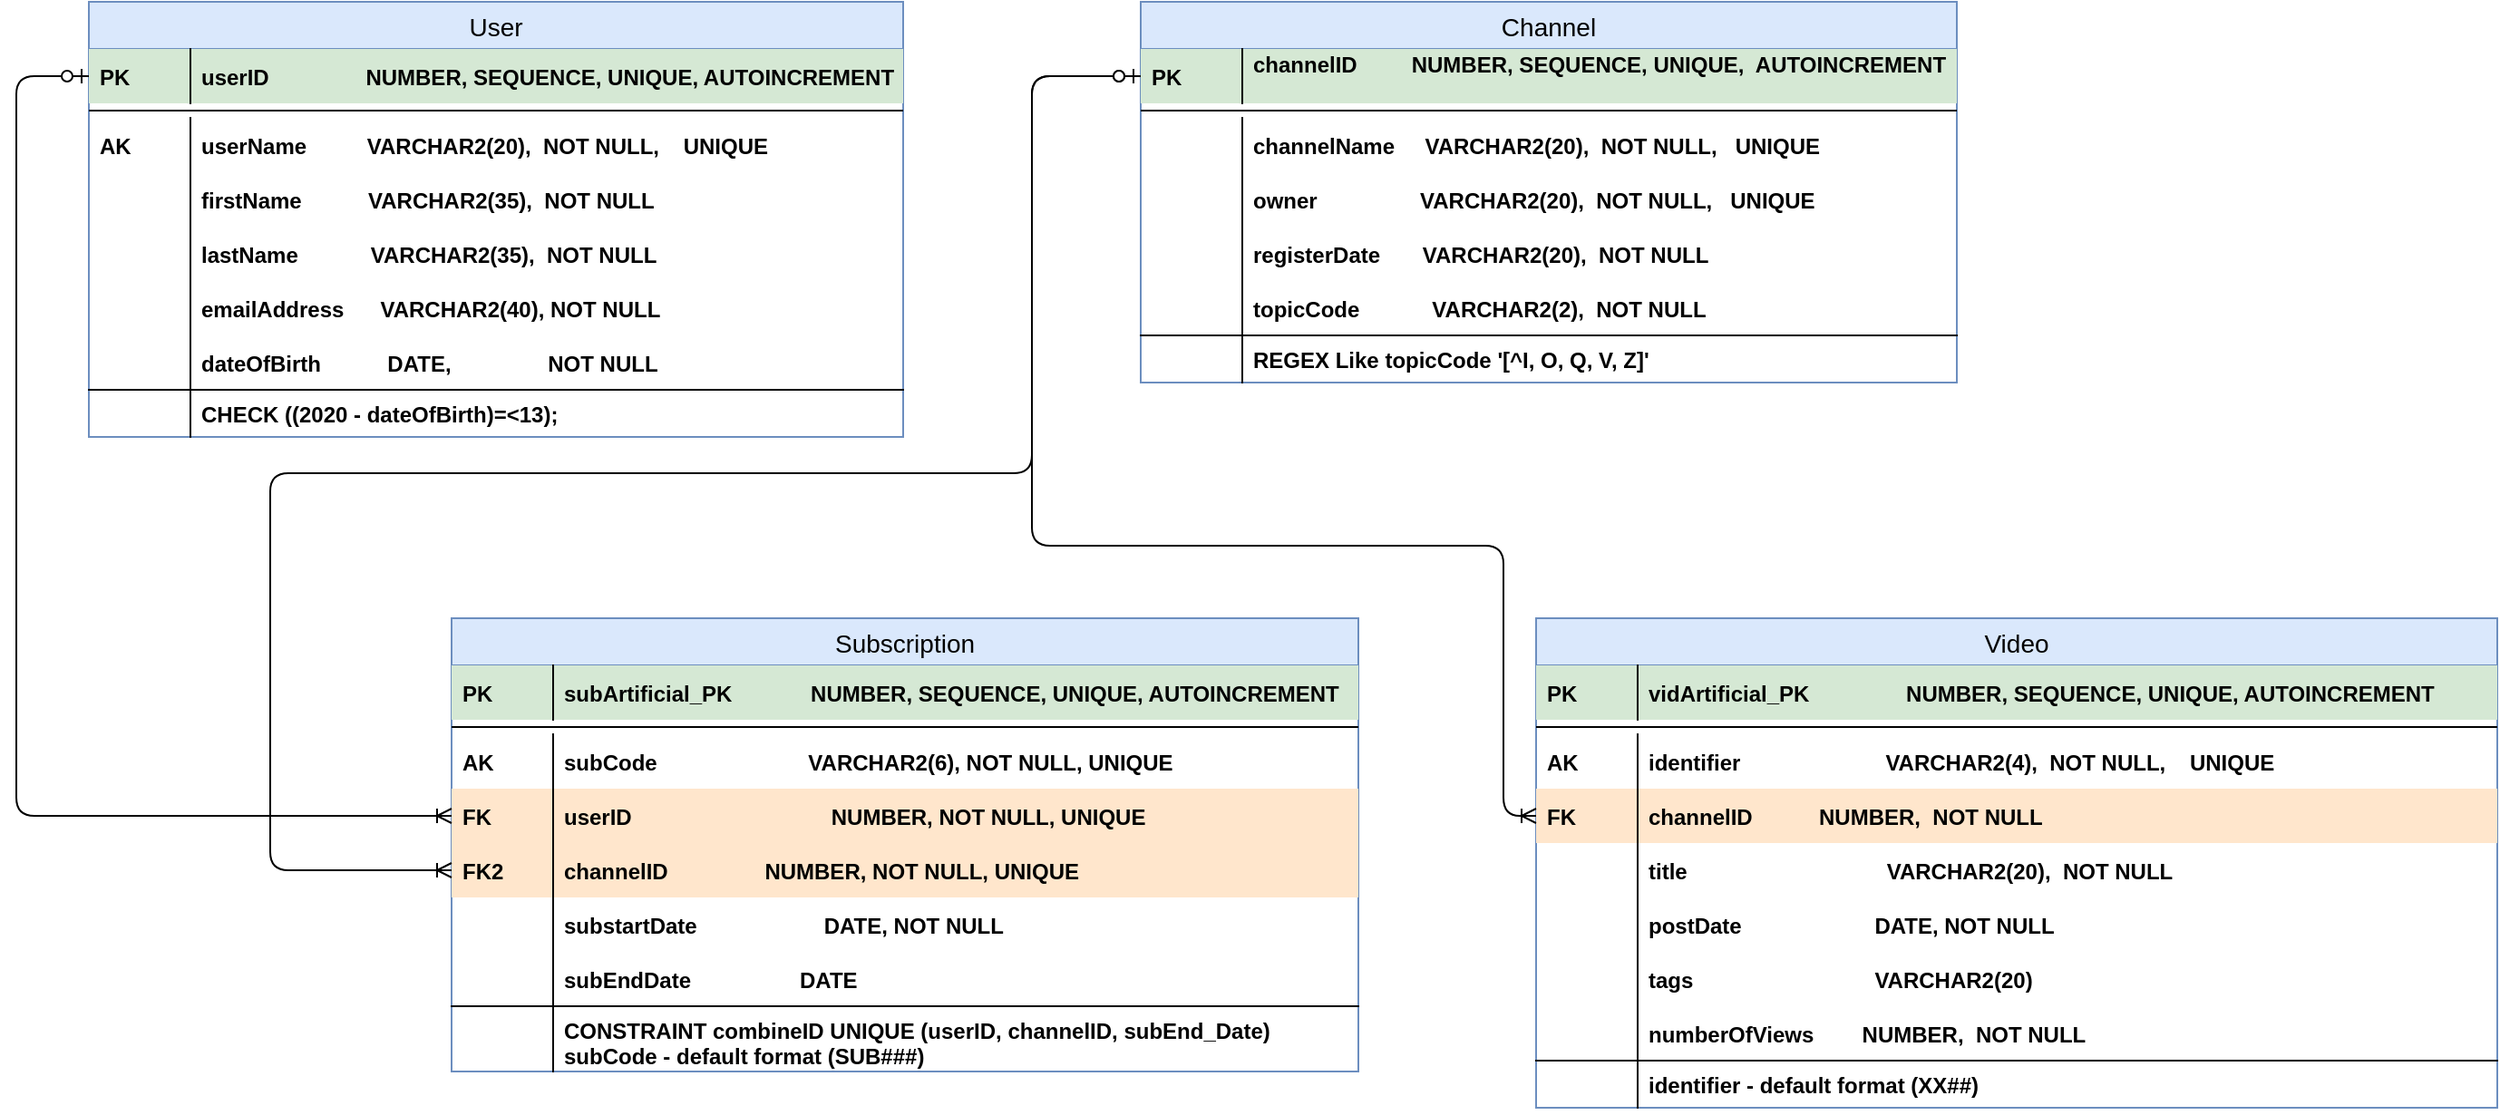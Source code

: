<mxfile version="12.8.5" type="device"><diagram id="q_vnOrbHAmZrCNIXpxuR" name="Page-1"><mxGraphModel dx="1185" dy="662" grid="1" gridSize="10" guides="1" tooltips="1" connect="1" arrows="1" fold="1" page="1" pageScale="1" pageWidth="827" pageHeight="1169" math="0" shadow="0"><root><mxCell id="0"/><mxCell id="1" parent="0"/><mxCell id="9b01zTWXtY2fiXE_m2nn-1" value="User" style="swimlane;fontStyle=0;childLayout=stackLayout;horizontal=1;startSize=26;fillColor=#dae8fc;horizontalStack=0;resizeParent=1;resizeParentMax=0;resizeLast=0;collapsible=1;marginBottom=0;swimlaneFillColor=#ffffff;align=center;fontSize=14;strokeColor=#6c8ebf;" parent="1" vertex="1"><mxGeometry x="130" y="220" width="449" height="240" as="geometry"/></mxCell><mxCell id="9b01zTWXtY2fiXE_m2nn-2" value="userID                NUMBER, SEQUENCE, UNIQUE, AUTOINCREMENT" style="shape=partialRectangle;top=0;left=0;right=0;bottom=0;align=left;verticalAlign=middle;fillColor=#d5e8d4;spacingLeft=60;spacingRight=4;overflow=hidden;rotatable=0;points=[[0,0.5],[1,0.5]];portConstraint=eastwest;dropTarget=0;fontStyle=1;fontSize=12;strokeColor=#82b366;" parent="9b01zTWXtY2fiXE_m2nn-1" vertex="1"><mxGeometry y="26" width="449" height="30" as="geometry"/></mxCell><mxCell id="9b01zTWXtY2fiXE_m2nn-3" value="PK" style="shape=partialRectangle;fontStyle=1;top=0;left=0;bottom=0;fillColor=none;align=left;verticalAlign=middle;spacingLeft=4;spacingRight=4;overflow=hidden;rotatable=0;points=[];portConstraint=eastwest;part=1;fontSize=12;" parent="9b01zTWXtY2fiXE_m2nn-2" vertex="1" connectable="0"><mxGeometry width="56" height="30" as="geometry"/></mxCell><mxCell id="9b01zTWXtY2fiXE_m2nn-4" value="" style="line;strokeWidth=1;fillColor=none;align=left;verticalAlign=middle;spacingTop=-1;spacingLeft=3;spacingRight=3;rotatable=0;labelPosition=right;points=[];portConstraint=eastwest;fontSize=12;" parent="9b01zTWXtY2fiXE_m2nn-1" vertex="1"><mxGeometry y="56" width="449" height="8" as="geometry"/></mxCell><mxCell id="9b01zTWXtY2fiXE_m2nn-5" value="userName          VARCHAR2(20),  NOT NULL,    UNIQUE      " style="shape=partialRectangle;top=0;left=0;right=0;bottom=0;align=left;verticalAlign=middle;fillColor=none;spacingLeft=60;spacingRight=4;overflow=hidden;rotatable=0;points=[[0,0.5],[1,0.5]];portConstraint=eastwest;dropTarget=0;fontStyle=1;fontSize=12;" parent="9b01zTWXtY2fiXE_m2nn-1" vertex="1"><mxGeometry y="64" width="449" height="30" as="geometry"/></mxCell><mxCell id="9b01zTWXtY2fiXE_m2nn-6" value="AK" style="shape=partialRectangle;fontStyle=1;top=0;left=0;bottom=0;fillColor=none;align=left;verticalAlign=middle;spacingLeft=4;spacingRight=4;overflow=hidden;rotatable=0;points=[];portConstraint=eastwest;part=1;fontSize=12;" parent="9b01zTWXtY2fiXE_m2nn-5" vertex="1" connectable="0"><mxGeometry width="56" height="30" as="geometry"/></mxCell><mxCell id="9b01zTWXtY2fiXE_m2nn-7" value="firstName           VARCHAR2(35),  NOT NULL " style="shape=partialRectangle;top=0;left=0;right=0;bottom=0;align=left;verticalAlign=middle;fillColor=none;spacingLeft=60;spacingRight=4;overflow=hidden;rotatable=0;points=[[0,0.5],[1,0.5]];portConstraint=eastwest;dropTarget=0;fontStyle=1;fontSize=12;" parent="9b01zTWXtY2fiXE_m2nn-1" vertex="1"><mxGeometry y="94" width="449" height="30" as="geometry"/></mxCell><mxCell id="9b01zTWXtY2fiXE_m2nn-8" value="" style="shape=partialRectangle;fontStyle=1;top=0;left=0;bottom=0;fillColor=none;align=left;verticalAlign=middle;spacingLeft=4;spacingRight=4;overflow=hidden;rotatable=0;points=[];portConstraint=eastwest;part=1;fontSize=12;" parent="9b01zTWXtY2fiXE_m2nn-7" vertex="1" connectable="0"><mxGeometry width="56" height="30" as="geometry"/></mxCell><mxCell id="9b01zTWXtY2fiXE_m2nn-9" value="lastName            VARCHAR2(35),  NOT NULL " style="shape=partialRectangle;top=0;left=0;right=0;bottom=0;align=left;verticalAlign=middle;fillColor=none;spacingLeft=60;spacingRight=4;overflow=hidden;rotatable=0;points=[[0,0.5],[1,0.5]];portConstraint=eastwest;dropTarget=0;fontStyle=1;fontSize=12;" parent="9b01zTWXtY2fiXE_m2nn-1" vertex="1"><mxGeometry y="124" width="449" height="30" as="geometry"/></mxCell><mxCell id="9b01zTWXtY2fiXE_m2nn-10" value="" style="shape=partialRectangle;fontStyle=1;top=0;left=0;bottom=0;fillColor=none;align=left;verticalAlign=middle;spacingLeft=4;spacingRight=4;overflow=hidden;rotatable=0;points=[];portConstraint=eastwest;part=1;fontSize=12;" parent="9b01zTWXtY2fiXE_m2nn-9" vertex="1" connectable="0"><mxGeometry width="56" height="30" as="geometry"/></mxCell><mxCell id="9b01zTWXtY2fiXE_m2nn-11" value="emailAddress      VARCHAR2(40), NOT NULL" style="shape=partialRectangle;top=0;left=0;right=0;bottom=0;align=left;verticalAlign=middle;fillColor=none;spacingLeft=60;spacingRight=4;overflow=hidden;rotatable=0;points=[[0,0.5],[1,0.5]];portConstraint=eastwest;dropTarget=0;fontStyle=1;fontSize=12;" parent="9b01zTWXtY2fiXE_m2nn-1" vertex="1"><mxGeometry y="154" width="449" height="30" as="geometry"/></mxCell><mxCell id="9b01zTWXtY2fiXE_m2nn-12" value="" style="shape=partialRectangle;fontStyle=1;top=0;left=0;bottom=0;fillColor=none;align=left;verticalAlign=middle;spacingLeft=4;spacingRight=4;overflow=hidden;rotatable=0;points=[];portConstraint=eastwest;part=1;fontSize=12;" parent="9b01zTWXtY2fiXE_m2nn-11" vertex="1" connectable="0"><mxGeometry width="56" height="30" as="geometry"/></mxCell><mxCell id="9b01zTWXtY2fiXE_m2nn-13" value="dateOfBirth           DATE,                NOT NULL" style="shape=partialRectangle;top=0;left=0;right=0;bottom=1;align=left;verticalAlign=middle;fillColor=none;spacingLeft=60;spacingRight=4;overflow=hidden;rotatable=0;points=[[0,0.5],[1,0.5]];portConstraint=eastwest;dropTarget=0;fontStyle=1;fontSize=12;" parent="9b01zTWXtY2fiXE_m2nn-1" vertex="1"><mxGeometry y="184" width="449" height="30" as="geometry"/></mxCell><mxCell id="9b01zTWXtY2fiXE_m2nn-14" value="" style="shape=partialRectangle;fontStyle=1;top=0;left=0;bottom=0;fillColor=none;align=left;verticalAlign=middle;spacingLeft=4;spacingRight=4;overflow=hidden;rotatable=0;points=[];portConstraint=eastwest;part=1;fontSize=12;" parent="9b01zTWXtY2fiXE_m2nn-13" vertex="1" connectable="0"><mxGeometry width="56" height="30" as="geometry"/></mxCell><mxCell id="9b01zTWXtY2fiXE_m2nn-15" value="CHECK ((2020 - dateOfBirth)=&lt;13);" style="shape=partialRectangle;top=0;left=0;right=0;bottom=0;align=left;verticalAlign=top;fillColor=none;spacingLeft=60;spacingRight=4;overflow=hidden;rotatable=0;points=[[0,0.5],[1,0.5]];portConstraint=eastwest;dropTarget=0;fontSize=12;fontStyle=1" parent="9b01zTWXtY2fiXE_m2nn-1" vertex="1"><mxGeometry y="214" width="449" height="26" as="geometry"/></mxCell><mxCell id="9b01zTWXtY2fiXE_m2nn-16" value="" style="shape=partialRectangle;top=0;left=0;bottom=0;fillColor=none;align=left;verticalAlign=top;spacingLeft=4;spacingRight=4;overflow=hidden;rotatable=0;points=[];portConstraint=eastwest;part=1;fontSize=12;" parent="9b01zTWXtY2fiXE_m2nn-15" vertex="1" connectable="0"><mxGeometry width="56" height="26" as="geometry"/></mxCell><mxCell id="9b01zTWXtY2fiXE_m2nn-17" value="Subscription" style="swimlane;fontStyle=0;childLayout=stackLayout;horizontal=1;startSize=26;fillColor=#dae8fc;horizontalStack=0;resizeParent=1;resizeParentMax=0;resizeLast=0;collapsible=1;marginBottom=0;swimlaneFillColor=#ffffff;align=center;fontSize=14;strokeColor=#6c8ebf;" parent="1" vertex="1"><mxGeometry x="330" y="560" width="500" height="250" as="geometry"/></mxCell><mxCell id="9b01zTWXtY2fiXE_m2nn-18" value="subArtificial_PK             NUMBER, SEQUENCE, UNIQUE, AUTOINCREMENT" style="shape=partialRectangle;top=0;left=0;right=0;bottom=0;align=left;verticalAlign=middle;fillColor=#d5e8d4;spacingLeft=60;spacingRight=4;overflow=hidden;rotatable=0;points=[[0,0.5],[1,0.5]];portConstraint=eastwest;dropTarget=0;fontStyle=1;fontSize=12;strokeColor=#82b366;" parent="9b01zTWXtY2fiXE_m2nn-17" vertex="1"><mxGeometry y="26" width="500" height="30" as="geometry"/></mxCell><mxCell id="9b01zTWXtY2fiXE_m2nn-19" value="PK" style="shape=partialRectangle;fontStyle=1;top=0;left=0;bottom=0;fillColor=none;align=left;verticalAlign=middle;spacingLeft=4;spacingRight=4;overflow=hidden;rotatable=0;points=[];portConstraint=eastwest;part=1;fontSize=12;" parent="9b01zTWXtY2fiXE_m2nn-18" vertex="1" connectable="0"><mxGeometry width="56" height="30" as="geometry"/></mxCell><mxCell id="9b01zTWXtY2fiXE_m2nn-20" value="" style="line;strokeWidth=1;fillColor=none;align=left;verticalAlign=middle;spacingTop=-1;spacingLeft=3;spacingRight=3;rotatable=0;labelPosition=right;points=[];portConstraint=eastwest;fontSize=12;" parent="9b01zTWXtY2fiXE_m2nn-17" vertex="1"><mxGeometry y="56" width="500" height="8" as="geometry"/></mxCell><mxCell id="9b01zTWXtY2fiXE_m2nn-21" value="subCode                         VARCHAR2(6), NOT NULL, UNIQUE" style="shape=partialRectangle;top=0;left=0;right=0;bottom=0;align=left;verticalAlign=middle;fillColor=none;spacingLeft=60;spacingRight=4;overflow=hidden;rotatable=0;points=[[0,0.5],[1,0.5]];portConstraint=eastwest;dropTarget=0;fontStyle=1;fontSize=12;" parent="9b01zTWXtY2fiXE_m2nn-17" vertex="1"><mxGeometry y="64" width="500" height="30" as="geometry"/></mxCell><mxCell id="9b01zTWXtY2fiXE_m2nn-22" value="AK" style="shape=partialRectangle;fontStyle=1;top=0;left=0;bottom=0;fillColor=none;align=left;verticalAlign=middle;spacingLeft=4;spacingRight=4;overflow=hidden;rotatable=0;points=[];portConstraint=eastwest;part=1;fontSize=12;" parent="9b01zTWXtY2fiXE_m2nn-21" vertex="1" connectable="0"><mxGeometry width="56" height="30" as="geometry"/></mxCell><mxCell id="9b01zTWXtY2fiXE_m2nn-23" value="userID                                 NUMBER, NOT NULL, UNIQUE" style="shape=partialRectangle;top=0;left=0;right=0;bottom=0;align=left;verticalAlign=middle;fillColor=#ffe6cc;spacingLeft=60;spacingRight=4;overflow=hidden;rotatable=0;points=[[0,0.5],[1,0.5]];portConstraint=eastwest;dropTarget=0;fontStyle=1;fontSize=12;strokeColor=#d79b00;" parent="9b01zTWXtY2fiXE_m2nn-17" vertex="1"><mxGeometry y="94" width="500" height="30" as="geometry"/></mxCell><mxCell id="9b01zTWXtY2fiXE_m2nn-24" value="FK" style="shape=partialRectangle;fontStyle=1;top=0;left=0;bottom=0;fillColor=none;align=left;verticalAlign=middle;spacingLeft=4;spacingRight=4;overflow=hidden;rotatable=0;points=[];portConstraint=eastwest;part=1;fontSize=12;" parent="9b01zTWXtY2fiXE_m2nn-23" vertex="1" connectable="0"><mxGeometry width="56" height="30" as="geometry"/></mxCell><mxCell id="9b01zTWXtY2fiXE_m2nn-25" value="channelID                NUMBER, NOT NULL, UNIQUE" style="shape=partialRectangle;top=0;left=0;right=0;bottom=0;align=left;verticalAlign=middle;fillColor=#ffe6cc;spacingLeft=60;spacingRight=4;overflow=hidden;rotatable=0;points=[[0,0.5],[1,0.5]];portConstraint=eastwest;dropTarget=0;fontStyle=1;fontSize=12;strokeColor=#d79b00;" parent="9b01zTWXtY2fiXE_m2nn-17" vertex="1"><mxGeometry y="124" width="500" height="30" as="geometry"/></mxCell><mxCell id="9b01zTWXtY2fiXE_m2nn-26" value="FK2" style="shape=partialRectangle;fontStyle=1;top=0;left=0;bottom=0;fillColor=none;align=left;verticalAlign=middle;spacingLeft=4;spacingRight=4;overflow=hidden;rotatable=0;points=[];portConstraint=eastwest;part=1;fontSize=12;" parent="9b01zTWXtY2fiXE_m2nn-25" vertex="1" connectable="0"><mxGeometry width="56" height="30" as="geometry"/></mxCell><mxCell id="9b01zTWXtY2fiXE_m2nn-27" value="substartDate                     DATE, NOT NULL" style="shape=partialRectangle;top=0;left=0;right=0;bottom=0;align=left;verticalAlign=middle;fillColor=none;spacingLeft=60;spacingRight=4;overflow=hidden;rotatable=0;points=[[0,0.5],[1,0.5]];portConstraint=eastwest;dropTarget=0;fontStyle=1;fontSize=12;" parent="9b01zTWXtY2fiXE_m2nn-17" vertex="1"><mxGeometry y="154" width="500" height="30" as="geometry"/></mxCell><mxCell id="9b01zTWXtY2fiXE_m2nn-28" value="" style="shape=partialRectangle;fontStyle=1;top=0;left=0;bottom=0;fillColor=none;align=left;verticalAlign=middle;spacingLeft=4;spacingRight=4;overflow=hidden;rotatable=0;points=[];portConstraint=eastwest;part=1;fontSize=12;" parent="9b01zTWXtY2fiXE_m2nn-27" vertex="1" connectable="0"><mxGeometry width="56" height="30" as="geometry"/></mxCell><mxCell id="9b01zTWXtY2fiXE_m2nn-29" value="subEndDate                  DATE" style="shape=partialRectangle;top=0;left=0;right=0;bottom=1;align=left;verticalAlign=middle;fillColor=none;spacingLeft=60;spacingRight=4;overflow=hidden;rotatable=0;points=[[0,0.5],[1,0.5]];portConstraint=eastwest;dropTarget=0;fontStyle=1;fontSize=12;" parent="9b01zTWXtY2fiXE_m2nn-17" vertex="1"><mxGeometry y="184" width="500" height="30" as="geometry"/></mxCell><mxCell id="9b01zTWXtY2fiXE_m2nn-30" value="" style="shape=partialRectangle;fontStyle=1;top=0;left=0;bottom=0;fillColor=none;align=left;verticalAlign=middle;spacingLeft=4;spacingRight=4;overflow=hidden;rotatable=0;points=[];portConstraint=eastwest;part=1;fontSize=12;" parent="9b01zTWXtY2fiXE_m2nn-29" vertex="1" connectable="0"><mxGeometry width="56" height="30" as="geometry"/></mxCell><mxCell id="9b01zTWXtY2fiXE_m2nn-31" value="CONSTRAINT combineID UNIQUE (userID, channelID, subEnd_Date)&#10;subCode - default format (SUB###)&#10;" style="shape=partialRectangle;top=0;left=0;right=0;bottom=0;align=left;verticalAlign=top;fillColor=none;spacingLeft=60;spacingRight=4;overflow=hidden;rotatable=0;points=[[0,0.5],[1,0.5]];portConstraint=eastwest;dropTarget=0;fontSize=12;fontStyle=1" parent="9b01zTWXtY2fiXE_m2nn-17" vertex="1"><mxGeometry y="214" width="500" height="36" as="geometry"/></mxCell><mxCell id="9b01zTWXtY2fiXE_m2nn-32" value="" style="shape=partialRectangle;top=0;left=0;bottom=0;fillColor=none;align=left;verticalAlign=top;spacingLeft=4;spacingRight=4;overflow=hidden;rotatable=0;points=[];portConstraint=eastwest;part=1;fontSize=12;" parent="9b01zTWXtY2fiXE_m2nn-31" vertex="1" connectable="0"><mxGeometry width="56" height="36" as="geometry"/></mxCell><mxCell id="9b01zTWXtY2fiXE_m2nn-33" value="Channel" style="swimlane;fontStyle=0;childLayout=stackLayout;horizontal=1;startSize=26;fillColor=#dae8fc;horizontalStack=0;resizeParent=1;resizeParentMax=0;resizeLast=0;collapsible=1;marginBottom=0;swimlaneFillColor=#ffffff;align=center;fontSize=14;strokeColor=#6c8ebf;" parent="1" vertex="1"><mxGeometry x="710" y="220" width="450" height="210" as="geometry"><mxRectangle x="280" y="20" width="90" height="26" as="alternateBounds"/></mxGeometry></mxCell><mxCell id="9b01zTWXtY2fiXE_m2nn-34" value="channelID         NUMBER, SEQUENCE, UNIQUE,  AUTOINCREMENT&#10;    " style="shape=partialRectangle;top=0;left=0;right=0;bottom=0;align=left;verticalAlign=middle;fillColor=#d5e8d4;spacingLeft=60;spacingRight=4;overflow=hidden;rotatable=0;points=[[0,0.5],[1,0.5]];portConstraint=eastwest;dropTarget=0;fontStyle=1;fontSize=12;strokeColor=#82b366;" parent="9b01zTWXtY2fiXE_m2nn-33" vertex="1"><mxGeometry y="26" width="450" height="30" as="geometry"/></mxCell><mxCell id="9b01zTWXtY2fiXE_m2nn-35" value="PK" style="shape=partialRectangle;fontStyle=1;top=0;left=0;bottom=0;fillColor=none;align=left;verticalAlign=middle;spacingLeft=4;spacingRight=4;overflow=hidden;rotatable=0;points=[];portConstraint=eastwest;part=1;fontSize=12;" parent="9b01zTWXtY2fiXE_m2nn-34" vertex="1" connectable="0"><mxGeometry width="56" height="30" as="geometry"/></mxCell><mxCell id="9b01zTWXtY2fiXE_m2nn-36" value="" style="line;strokeWidth=1;fillColor=none;align=left;verticalAlign=middle;spacingTop=-1;spacingLeft=3;spacingRight=3;rotatable=0;labelPosition=right;points=[];portConstraint=eastwest;fontSize=12;" parent="9b01zTWXtY2fiXE_m2nn-33" vertex="1"><mxGeometry y="56" width="450" height="8" as="geometry"/></mxCell><mxCell id="9b01zTWXtY2fiXE_m2nn-37" value="channelName     VARCHAR2(20),  NOT NULL,   UNIQUE" style="shape=partialRectangle;top=0;left=0;right=0;bottom=0;align=left;verticalAlign=middle;fillColor=none;spacingLeft=60;spacingRight=4;overflow=hidden;rotatable=0;points=[[0,0.5],[1,0.5]];portConstraint=eastwest;dropTarget=0;fontStyle=1;fontSize=12;" parent="9b01zTWXtY2fiXE_m2nn-33" vertex="1"><mxGeometry y="64" width="450" height="30" as="geometry"/></mxCell><mxCell id="9b01zTWXtY2fiXE_m2nn-38" value="" style="shape=partialRectangle;fontStyle=1;top=0;left=0;bottom=0;fillColor=none;align=left;verticalAlign=middle;spacingLeft=4;spacingRight=4;overflow=hidden;rotatable=0;points=[];portConstraint=eastwest;part=1;fontSize=12;" parent="9b01zTWXtY2fiXE_m2nn-37" vertex="1" connectable="0"><mxGeometry width="56" height="30" as="geometry"/></mxCell><mxCell id="9b01zTWXtY2fiXE_m2nn-39" value="owner                 VARCHAR2(20),  NOT NULL,   UNIQUE" style="shape=partialRectangle;top=0;left=0;right=0;bottom=0;align=left;verticalAlign=middle;fillColor=none;spacingLeft=60;spacingRight=4;overflow=hidden;rotatable=0;points=[[0,0.5],[1,0.5]];portConstraint=eastwest;dropTarget=0;fontStyle=1;fontSize=12;" parent="9b01zTWXtY2fiXE_m2nn-33" vertex="1"><mxGeometry y="94" width="450" height="30" as="geometry"/></mxCell><mxCell id="9b01zTWXtY2fiXE_m2nn-40" value="" style="shape=partialRectangle;fontStyle=1;top=0;left=0;bottom=0;fillColor=none;align=left;verticalAlign=middle;spacingLeft=4;spacingRight=4;overflow=hidden;rotatable=0;points=[];portConstraint=eastwest;part=1;fontSize=12;" parent="9b01zTWXtY2fiXE_m2nn-39" vertex="1" connectable="0"><mxGeometry width="56" height="30" as="geometry"/></mxCell><mxCell id="9b01zTWXtY2fiXE_m2nn-41" value="registerDate       VARCHAR2(20),  NOT NULL" style="shape=partialRectangle;top=0;left=0;right=0;bottom=0;align=left;verticalAlign=middle;fillColor=none;spacingLeft=60;spacingRight=4;overflow=hidden;rotatable=0;points=[[0,0.5],[1,0.5]];portConstraint=eastwest;dropTarget=0;fontStyle=1;fontSize=12;" parent="9b01zTWXtY2fiXE_m2nn-33" vertex="1"><mxGeometry y="124" width="450" height="30" as="geometry"/></mxCell><mxCell id="9b01zTWXtY2fiXE_m2nn-42" value="" style="shape=partialRectangle;fontStyle=1;top=0;left=0;bottom=0;fillColor=none;align=left;verticalAlign=middle;spacingLeft=4;spacingRight=4;overflow=hidden;rotatable=0;points=[];portConstraint=eastwest;part=1;fontSize=12;" parent="9b01zTWXtY2fiXE_m2nn-41" vertex="1" connectable="0"><mxGeometry width="56" height="30" as="geometry"/></mxCell><mxCell id="9b01zTWXtY2fiXE_m2nn-43" value="topicCode            VARCHAR2(2),  NOT NULL" style="shape=partialRectangle;top=0;left=0;right=0;bottom=1;align=left;verticalAlign=middle;fillColor=none;spacingLeft=60;spacingRight=4;overflow=hidden;rotatable=0;points=[[0,0.5],[1,0.5]];portConstraint=eastwest;dropTarget=0;fontStyle=1;fontSize=12;" parent="9b01zTWXtY2fiXE_m2nn-33" vertex="1"><mxGeometry y="154" width="450" height="30" as="geometry"/></mxCell><mxCell id="9b01zTWXtY2fiXE_m2nn-44" value="" style="shape=partialRectangle;fontStyle=1;top=0;left=0;bottom=0;fillColor=none;align=left;verticalAlign=middle;spacingLeft=4;spacingRight=4;overflow=hidden;rotatable=0;points=[];portConstraint=eastwest;part=1;fontSize=12;" parent="9b01zTWXtY2fiXE_m2nn-43" vertex="1" connectable="0"><mxGeometry width="56" height="30" as="geometry"/></mxCell><mxCell id="9b01zTWXtY2fiXE_m2nn-45" value="REGEX Like topicCode '[^I, O, Q, V, Z]'" style="shape=partialRectangle;top=0;left=0;right=0;bottom=0;align=left;verticalAlign=top;fillColor=none;spacingLeft=60;spacingRight=4;overflow=hidden;rotatable=0;points=[[0,0.5],[1,0.5]];portConstraint=eastwest;dropTarget=0;fontSize=12;fontStyle=1" parent="9b01zTWXtY2fiXE_m2nn-33" vertex="1"><mxGeometry y="184" width="450" height="26" as="geometry"/></mxCell><mxCell id="9b01zTWXtY2fiXE_m2nn-46" value="" style="shape=partialRectangle;top=0;left=0;bottom=0;fillColor=none;align=left;verticalAlign=top;spacingLeft=4;spacingRight=4;overflow=hidden;rotatable=0;points=[];portConstraint=eastwest;part=1;fontSize=12;" parent="9b01zTWXtY2fiXE_m2nn-45" vertex="1" connectable="0"><mxGeometry width="56" height="26" as="geometry"/></mxCell><mxCell id="9b01zTWXtY2fiXE_m2nn-47" value="Video" style="swimlane;fontStyle=0;childLayout=stackLayout;horizontal=1;startSize=26;fillColor=#dae8fc;horizontalStack=0;resizeParent=1;resizeParentMax=0;resizeLast=0;collapsible=1;marginBottom=0;swimlaneFillColor=#ffffff;align=center;fontSize=14;strokeColor=#6c8ebf;" parent="1" vertex="1"><mxGeometry x="928" y="560" width="530" height="270" as="geometry"/></mxCell><mxCell id="9b01zTWXtY2fiXE_m2nn-48" value="vidArtificial_PK                NUMBER, SEQUENCE, UNIQUE, AUTOINCREMENT" style="shape=partialRectangle;top=0;left=0;right=0;bottom=0;align=left;verticalAlign=middle;fillColor=#d5e8d4;spacingLeft=60;spacingRight=4;overflow=hidden;rotatable=0;points=[[0,0.5],[1,0.5]];portConstraint=eastwest;dropTarget=0;fontStyle=1;fontSize=12;strokeColor=#82b366;" parent="9b01zTWXtY2fiXE_m2nn-47" vertex="1"><mxGeometry y="26" width="530" height="30" as="geometry"/></mxCell><mxCell id="9b01zTWXtY2fiXE_m2nn-49" value="PK" style="shape=partialRectangle;fontStyle=1;top=0;left=0;bottom=0;fillColor=none;align=left;verticalAlign=middle;spacingLeft=4;spacingRight=4;overflow=hidden;rotatable=0;points=[];portConstraint=eastwest;part=1;fontSize=12;" parent="9b01zTWXtY2fiXE_m2nn-48" vertex="1" connectable="0"><mxGeometry width="56" height="30" as="geometry"/></mxCell><mxCell id="9b01zTWXtY2fiXE_m2nn-50" value="" style="line;strokeWidth=1;fillColor=none;align=left;verticalAlign=middle;spacingTop=-1;spacingLeft=3;spacingRight=3;rotatable=0;labelPosition=right;points=[];portConstraint=eastwest;fontSize=12;" parent="9b01zTWXtY2fiXE_m2nn-47" vertex="1"><mxGeometry y="56" width="530" height="8" as="geometry"/></mxCell><mxCell id="9b01zTWXtY2fiXE_m2nn-51" value="identifier                        VARCHAR2(4),  NOT NULL,    UNIQUE      " style="shape=partialRectangle;top=0;left=0;right=0;bottom=0;align=left;verticalAlign=middle;fillColor=none;spacingLeft=60;spacingRight=4;overflow=hidden;rotatable=0;points=[[0,0.5],[1,0.5]];portConstraint=eastwest;dropTarget=0;fontStyle=1;fontSize=12;" parent="9b01zTWXtY2fiXE_m2nn-47" vertex="1"><mxGeometry y="64" width="530" height="30" as="geometry"/></mxCell><mxCell id="9b01zTWXtY2fiXE_m2nn-52" value="AK" style="shape=partialRectangle;fontStyle=1;top=0;left=0;bottom=0;fillColor=none;align=left;verticalAlign=middle;spacingLeft=4;spacingRight=4;overflow=hidden;rotatable=0;points=[];portConstraint=eastwest;part=1;fontSize=12;" parent="9b01zTWXtY2fiXE_m2nn-51" vertex="1" connectable="0"><mxGeometry width="56" height="30" as="geometry"/></mxCell><mxCell id="9b01zTWXtY2fiXE_m2nn-53" value="channelID           NUMBER,  NOT NULL " style="shape=partialRectangle;top=0;left=0;right=0;bottom=0;align=left;verticalAlign=middle;fillColor=#ffe6cc;spacingLeft=60;spacingRight=4;overflow=hidden;rotatable=0;points=[[0,0.5],[1,0.5]];portConstraint=eastwest;dropTarget=0;fontStyle=1;fontSize=12;strokeColor=#d79b00;" parent="9b01zTWXtY2fiXE_m2nn-47" vertex="1"><mxGeometry y="94" width="530" height="30" as="geometry"/></mxCell><mxCell id="9b01zTWXtY2fiXE_m2nn-54" value="FK" style="shape=partialRectangle;fontStyle=1;top=0;left=0;bottom=0;fillColor=none;align=left;verticalAlign=middle;spacingLeft=4;spacingRight=4;overflow=hidden;rotatable=0;points=[];portConstraint=eastwest;part=1;fontSize=12;" parent="9b01zTWXtY2fiXE_m2nn-53" vertex="1" connectable="0"><mxGeometry width="56" height="30" as="geometry"/></mxCell><mxCell id="9b01zTWXtY2fiXE_m2nn-55" value="title                                 VARCHAR2(20),  NOT NULL " style="shape=partialRectangle;top=0;left=0;right=0;bottom=0;align=left;verticalAlign=middle;fillColor=none;spacingLeft=60;spacingRight=4;overflow=hidden;rotatable=0;points=[[0,0.5],[1,0.5]];portConstraint=eastwest;dropTarget=0;fontStyle=1;fontSize=12;" parent="9b01zTWXtY2fiXE_m2nn-47" vertex="1"><mxGeometry y="124" width="530" height="30" as="geometry"/></mxCell><mxCell id="9b01zTWXtY2fiXE_m2nn-56" value="" style="shape=partialRectangle;fontStyle=1;top=0;left=0;bottom=0;fillColor=none;align=left;verticalAlign=middle;spacingLeft=4;spacingRight=4;overflow=hidden;rotatable=0;points=[];portConstraint=eastwest;part=1;fontSize=12;" parent="9b01zTWXtY2fiXE_m2nn-55" vertex="1" connectable="0"><mxGeometry width="56" height="30" as="geometry"/></mxCell><mxCell id="9b01zTWXtY2fiXE_m2nn-57" value="postDate                      DATE, NOT NULL" style="shape=partialRectangle;top=0;left=0;right=0;bottom=0;align=left;verticalAlign=middle;fillColor=none;spacingLeft=60;spacingRight=4;overflow=hidden;rotatable=0;points=[[0,0.5],[1,0.5]];portConstraint=eastwest;dropTarget=0;fontStyle=1;fontSize=12;" parent="9b01zTWXtY2fiXE_m2nn-47" vertex="1"><mxGeometry y="154" width="530" height="30" as="geometry"/></mxCell><mxCell id="9b01zTWXtY2fiXE_m2nn-58" value="" style="shape=partialRectangle;fontStyle=1;top=0;left=0;bottom=0;fillColor=none;align=left;verticalAlign=middle;spacingLeft=4;spacingRight=4;overflow=hidden;rotatable=0;points=[];portConstraint=eastwest;part=1;fontSize=12;" parent="9b01zTWXtY2fiXE_m2nn-57" vertex="1" connectable="0"><mxGeometry width="56" height="30" as="geometry"/></mxCell><mxCell id="9b01zTWXtY2fiXE_m2nn-59" value="tags                              VARCHAR2(20)" style="shape=partialRectangle;top=0;left=0;right=0;bottom=0;align=left;verticalAlign=middle;fillColor=none;spacingLeft=60;spacingRight=4;overflow=hidden;rotatable=0;points=[[0,0.5],[1,0.5]];portConstraint=eastwest;dropTarget=0;fontStyle=1;fontSize=12;" parent="9b01zTWXtY2fiXE_m2nn-47" vertex="1"><mxGeometry y="184" width="530" height="30" as="geometry"/></mxCell><mxCell id="9b01zTWXtY2fiXE_m2nn-60" value="" style="shape=partialRectangle;fontStyle=1;top=0;left=0;bottom=0;fillColor=none;align=left;verticalAlign=middle;spacingLeft=4;spacingRight=4;overflow=hidden;rotatable=0;points=[];portConstraint=eastwest;part=1;fontSize=12;" parent="9b01zTWXtY2fiXE_m2nn-59" vertex="1" connectable="0"><mxGeometry width="56" height="30" as="geometry"/></mxCell><mxCell id="9b01zTWXtY2fiXE_m2nn-61" value="numberOfViews        NUMBER,  NOT NULL" style="shape=partialRectangle;top=0;left=0;right=0;bottom=1;align=left;verticalAlign=middle;fillColor=none;spacingLeft=60;spacingRight=4;overflow=hidden;rotatable=0;points=[[0,0.5],[1,0.5]];portConstraint=eastwest;dropTarget=0;fontStyle=1;fontSize=12;" parent="9b01zTWXtY2fiXE_m2nn-47" vertex="1"><mxGeometry y="214" width="530" height="30" as="geometry"/></mxCell><mxCell id="9b01zTWXtY2fiXE_m2nn-62" value="" style="shape=partialRectangle;fontStyle=1;top=0;left=0;bottom=0;fillColor=none;align=left;verticalAlign=middle;spacingLeft=4;spacingRight=4;overflow=hidden;rotatable=0;points=[];portConstraint=eastwest;part=1;fontSize=12;" parent="9b01zTWXtY2fiXE_m2nn-61" vertex="1" connectable="0"><mxGeometry width="56" height="30" as="geometry"/></mxCell><mxCell id="9b01zTWXtY2fiXE_m2nn-63" value="identifier - default format (XX##)" style="shape=partialRectangle;top=0;left=0;right=0;bottom=0;align=left;verticalAlign=top;fillColor=none;spacingLeft=60;spacingRight=4;overflow=hidden;rotatable=0;points=[[0,0.5],[1,0.5]];portConstraint=eastwest;dropTarget=0;fontSize=12;fontStyle=1" parent="9b01zTWXtY2fiXE_m2nn-47" vertex="1"><mxGeometry y="244" width="530" height="26" as="geometry"/></mxCell><mxCell id="9b01zTWXtY2fiXE_m2nn-64" value="" style="shape=partialRectangle;top=0;left=0;bottom=0;fillColor=none;align=left;verticalAlign=top;spacingLeft=4;spacingRight=4;overflow=hidden;rotatable=0;points=[];portConstraint=eastwest;part=1;fontSize=12;" parent="9b01zTWXtY2fiXE_m2nn-63" vertex="1" connectable="0"><mxGeometry width="56" height="26" as="geometry"/></mxCell><mxCell id="9b01zTWXtY2fiXE_m2nn-65" value="" style="edgeStyle=elbowEdgeStyle;fontSize=12;html=1;endArrow=ERoneToMany;startArrow=ERzeroToOne;entryX=0;entryY=0.5;entryDx=0;entryDy=0;" parent="1" source="9b01zTWXtY2fiXE_m2nn-2" target="9b01zTWXtY2fiXE_m2nn-23" edge="1"><mxGeometry width="100" height="100" relative="1" as="geometry"><mxPoint x="560" y="260" as="sourcePoint"/><mxPoint x="660" y="160" as="targetPoint"/><Array as="points"><mxPoint x="90" y="500"/></Array></mxGeometry></mxCell><mxCell id="9b01zTWXtY2fiXE_m2nn-66" value="" style="edgeStyle=orthogonalEdgeStyle;fontSize=12;html=1;endArrow=ERoneToMany;startArrow=ERzeroToOne;exitX=0;exitY=0.5;exitDx=0;exitDy=0;entryX=0;entryY=0.5;entryDx=0;entryDy=0;elbow=vertical;" parent="1" source="9b01zTWXtY2fiXE_m2nn-34" target="9b01zTWXtY2fiXE_m2nn-25" edge="1"><mxGeometry width="100" height="100" relative="1" as="geometry"><mxPoint x="810" y="590" as="sourcePoint"/><mxPoint x="910" y="490" as="targetPoint"/><Array as="points"><mxPoint x="650" y="261"/><mxPoint x="650" y="480"/><mxPoint x="230" y="480"/><mxPoint x="230" y="699"/></Array></mxGeometry></mxCell><mxCell id="9b01zTWXtY2fiXE_m2nn-67" value="" style="edgeStyle=orthogonalEdgeStyle;fontSize=12;html=1;endArrow=ERoneToMany;startArrow=ERzeroToOne;exitX=0;exitY=0.5;exitDx=0;exitDy=0;entryX=0;entryY=0.5;entryDx=0;entryDy=0;" parent="1" source="9b01zTWXtY2fiXE_m2nn-34" target="9b01zTWXtY2fiXE_m2nn-53" edge="1"><mxGeometry width="100" height="100" relative="1" as="geometry"><mxPoint x="1250" y="430" as="sourcePoint"/><mxPoint x="1350" y="330" as="targetPoint"/><Array as="points"><mxPoint x="650" y="261"/><mxPoint x="650" y="520"/><mxPoint x="910" y="520"/><mxPoint x="910" y="669"/></Array></mxGeometry></mxCell></root></mxGraphModel></diagram></mxfile>